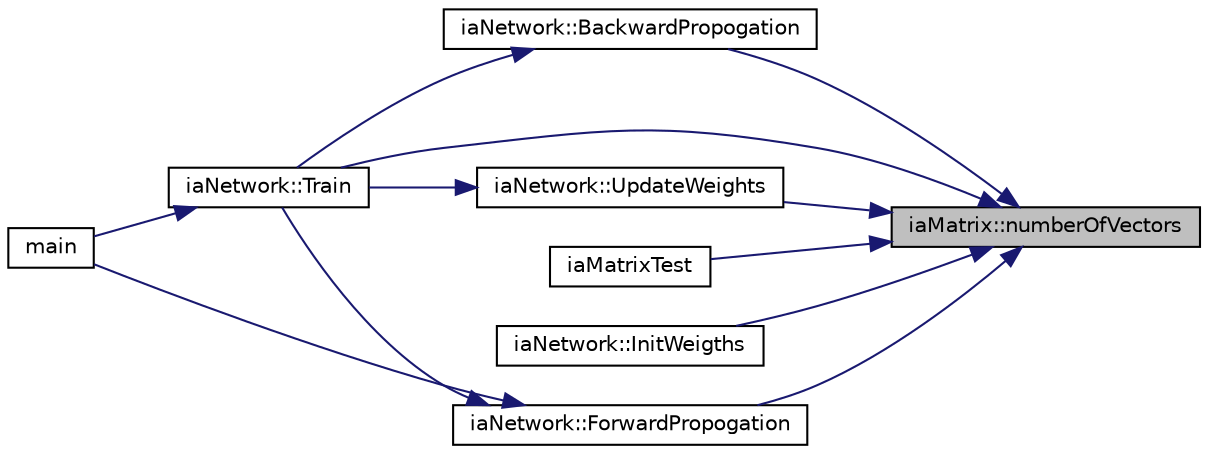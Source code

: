 digraph "iaMatrix::numberOfVectors"
{
 // LATEX_PDF_SIZE
  edge [fontname="Helvetica",fontsize="10",labelfontname="Helvetica",labelfontsize="10"];
  node [fontname="Helvetica",fontsize="10",shape=record];
  rankdir="RL";
  Node1 [label="iaMatrix::numberOfVectors",height=0.2,width=0.4,color="black", fillcolor="grey75", style="filled", fontcolor="black",tooltip=" "];
  Node1 -> Node2 [dir="back",color="midnightblue",fontsize="10",style="solid",fontname="Helvetica"];
  Node2 [label="iaNetwork::BackwardPropogation",height=0.2,width=0.4,color="black", fillcolor="white", style="filled",URL="$classia_network.html#a634697f9880299b612e809d14b1b0eea",tooltip=" "];
  Node2 -> Node3 [dir="back",color="midnightblue",fontsize="10",style="solid",fontname="Helvetica"];
  Node3 [label="iaNetwork::Train",height=0.2,width=0.4,color="black", fillcolor="white", style="filled",URL="$classia_network.html#a411665c95fe0be2fa526c30eb90462ef",tooltip=" "];
  Node3 -> Node4 [dir="back",color="midnightblue",fontsize="10",style="solid",fontname="Helvetica"];
  Node4 [label="main",height=0.2,width=0.4,color="black", fillcolor="white", style="filled",URL="$neuro_8cpp.html#ae66f6b31b5ad750f1fe042a706a4e3d4",tooltip=" "];
  Node1 -> Node5 [dir="back",color="midnightblue",fontsize="10",style="solid",fontname="Helvetica"];
  Node5 [label="iaNetwork::ForwardPropogation",height=0.2,width=0.4,color="black", fillcolor="white", style="filled",URL="$classia_network.html#a04287239300c639035ccd36178feeaad",tooltip=" "];
  Node5 -> Node4 [dir="back",color="midnightblue",fontsize="10",style="solid",fontname="Helvetica"];
  Node5 -> Node3 [dir="back",color="midnightblue",fontsize="10",style="solid",fontname="Helvetica"];
  Node1 -> Node6 [dir="back",color="midnightblue",fontsize="10",style="solid",fontname="Helvetica"];
  Node6 [label="iaMatrixTest",height=0.2,width=0.4,color="black", fillcolor="white", style="filled",URL="$tests_8h.html#a3a5b8de02256782aba8a3761e26e44d0",tooltip=" "];
  Node1 -> Node7 [dir="back",color="midnightblue",fontsize="10",style="solid",fontname="Helvetica"];
  Node7 [label="iaNetwork::InitWeigths",height=0.2,width=0.4,color="black", fillcolor="white", style="filled",URL="$classia_network.html#a2d3e0614d5a2ddaa095d1c91c4ae4042",tooltip=" "];
  Node1 -> Node3 [dir="back",color="midnightblue",fontsize="10",style="solid",fontname="Helvetica"];
  Node1 -> Node8 [dir="back",color="midnightblue",fontsize="10",style="solid",fontname="Helvetica"];
  Node8 [label="iaNetwork::UpdateWeights",height=0.2,width=0.4,color="black", fillcolor="white", style="filled",URL="$classia_network.html#a420e5b50a78381732682bb0187ed8c32",tooltip=" "];
  Node8 -> Node3 [dir="back",color="midnightblue",fontsize="10",style="solid",fontname="Helvetica"];
}
